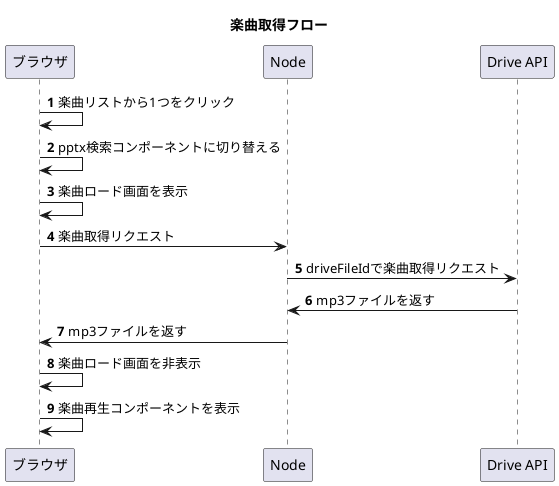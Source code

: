 @startuml 楽曲取得

title 楽曲取得フロー

autonumber

participant "ブラウザ" as browser
participant "Node" as node
participant "Drive API" as drive

browser -> browser: 楽曲リストから1つをクリック
browser -> browser: pptx検索コンポーネントに切り替える
browser -> browser: 楽曲ロード画面を表示

browser -> node: 楽曲取得リクエスト
node -> drive: driveFileIdで楽曲取得リクエスト
drive -> node: mp3ファイルを返す
node -> browser: mp3ファイルを返す

browser -> browser: 楽曲ロード画面を非表示
browser -> browser: 楽曲再生コンポーネントを表示

@enduml

